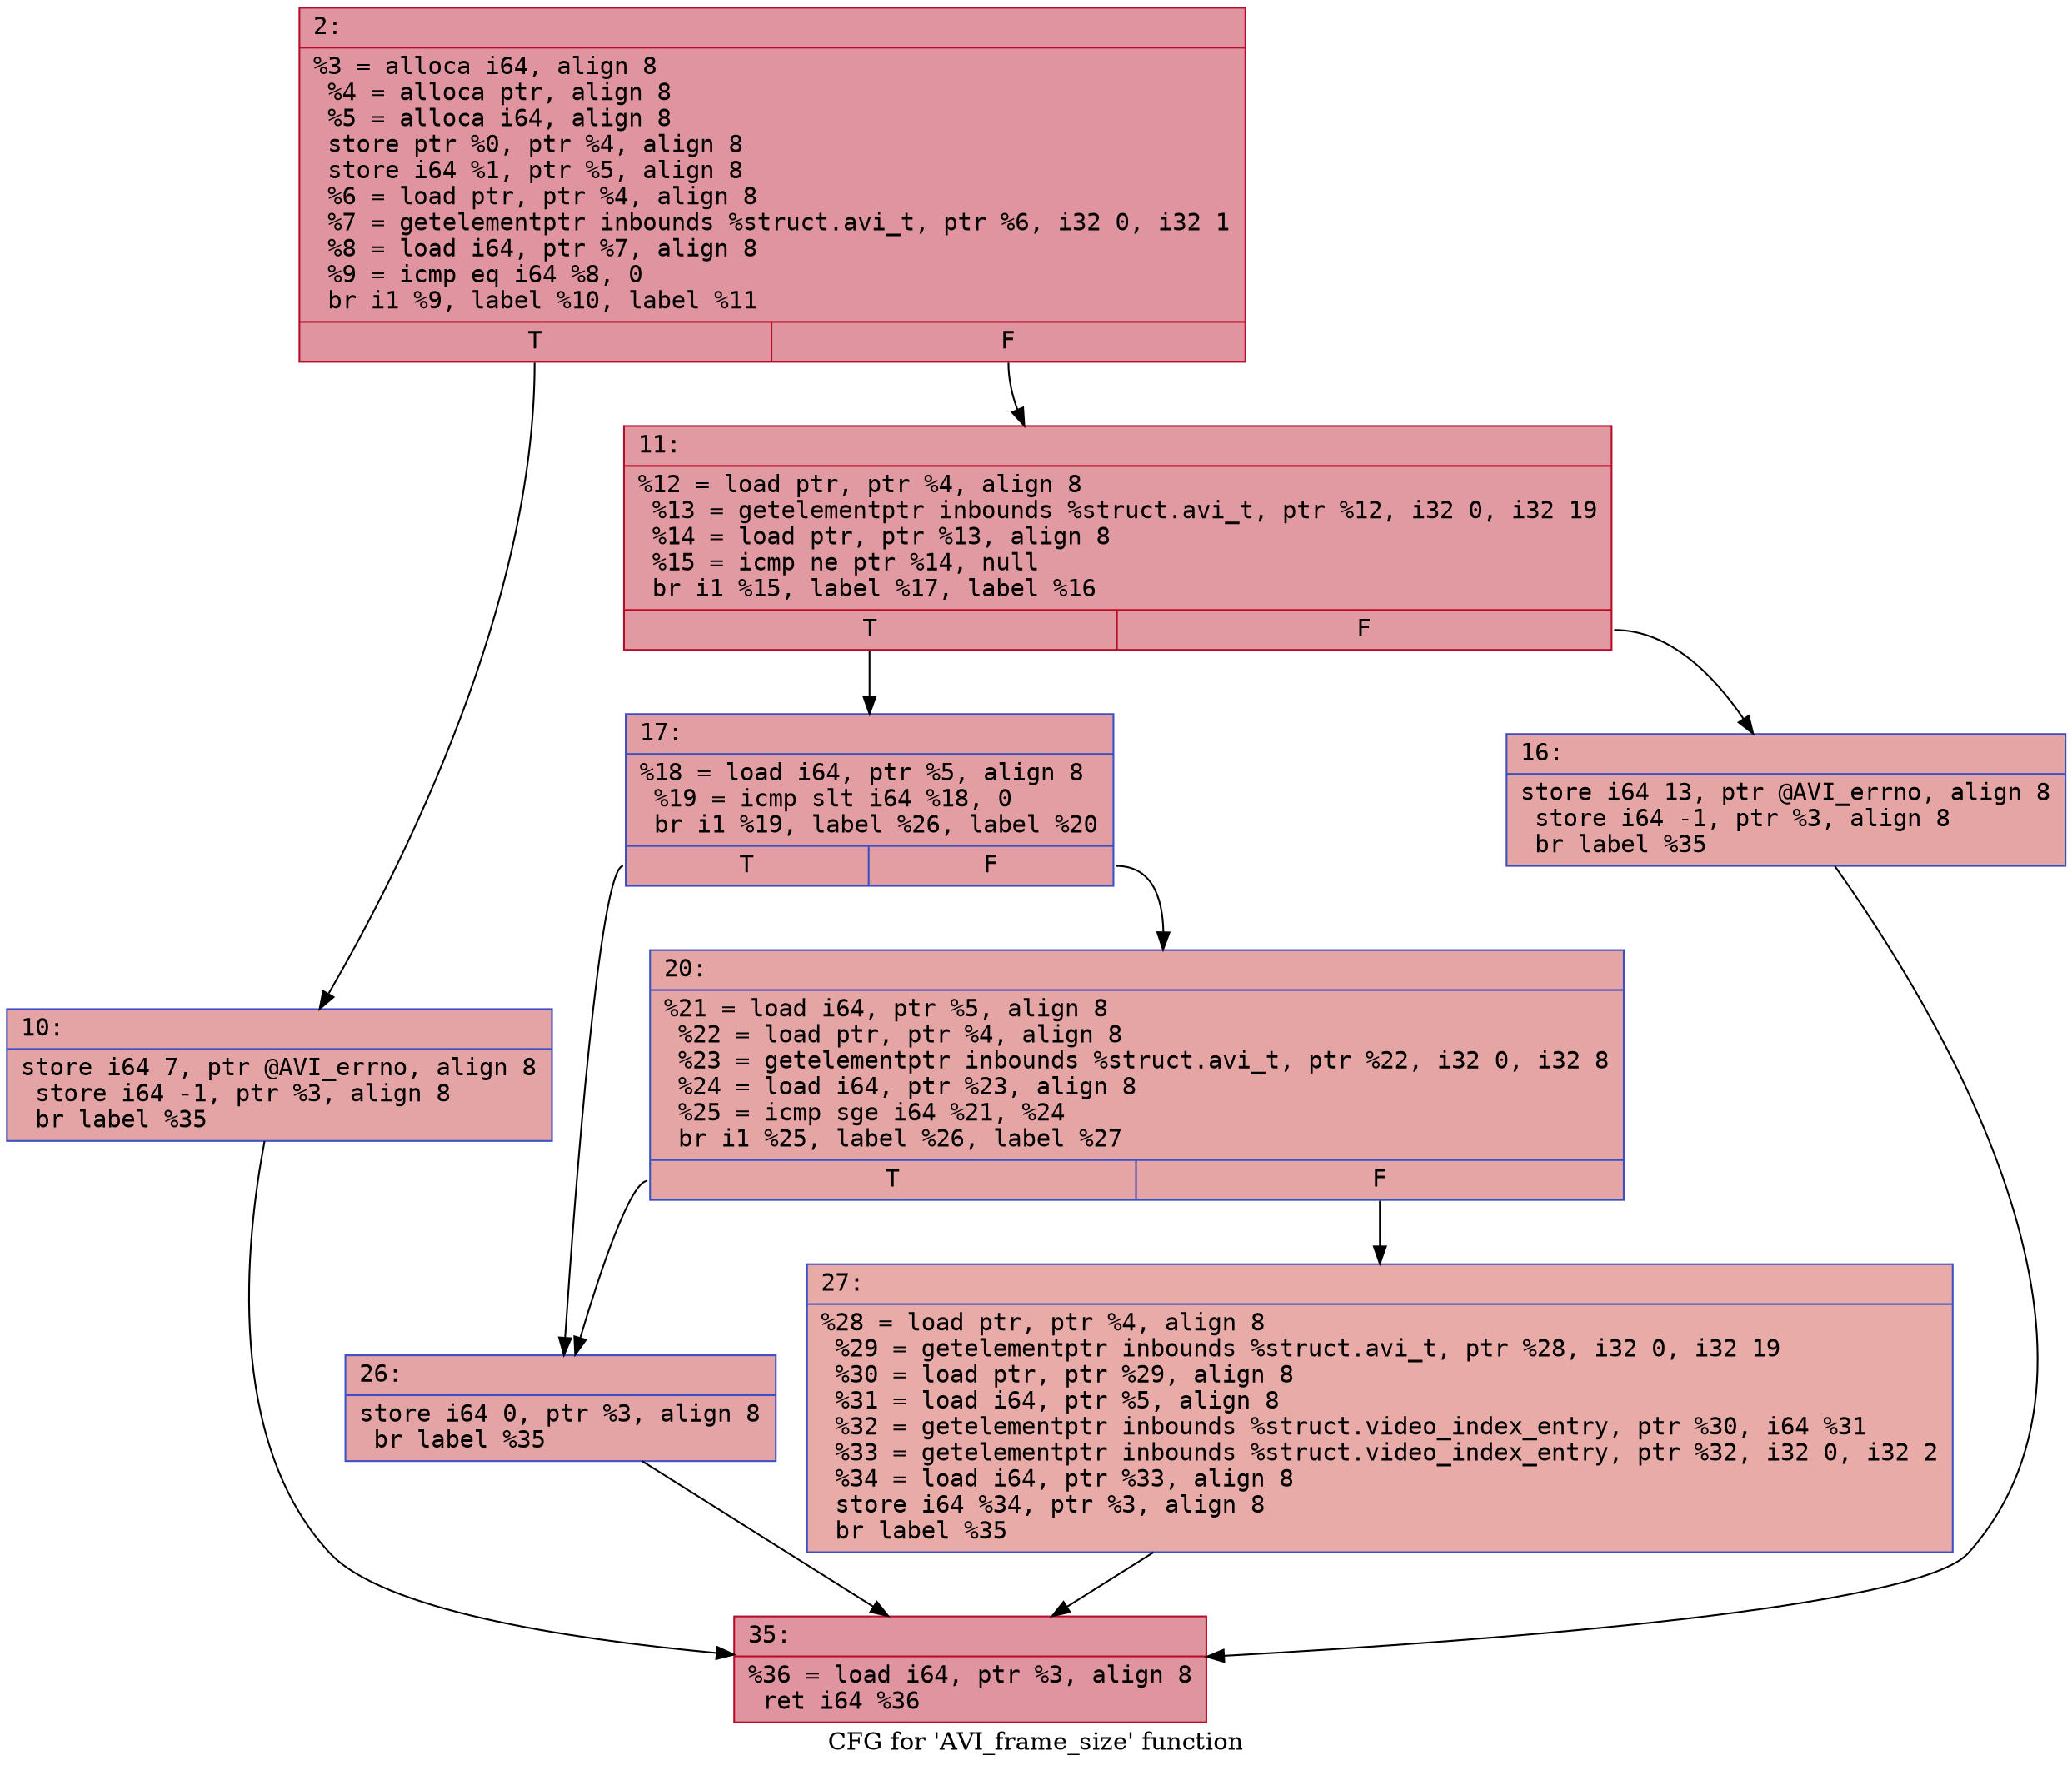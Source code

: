 digraph "CFG for 'AVI_frame_size' function" {
	label="CFG for 'AVI_frame_size' function";

	Node0x6000005a86e0 [shape=record,color="#b70d28ff", style=filled, fillcolor="#b70d2870" fontname="Courier",label="{2:\l|  %3 = alloca i64, align 8\l  %4 = alloca ptr, align 8\l  %5 = alloca i64, align 8\l  store ptr %0, ptr %4, align 8\l  store i64 %1, ptr %5, align 8\l  %6 = load ptr, ptr %4, align 8\l  %7 = getelementptr inbounds %struct.avi_t, ptr %6, i32 0, i32 1\l  %8 = load i64, ptr %7, align 8\l  %9 = icmp eq i64 %8, 0\l  br i1 %9, label %10, label %11\l|{<s0>T|<s1>F}}"];
	Node0x6000005a86e0:s0 -> Node0x6000005a8730[tooltip="2 -> 10\nProbability 37.50%" ];
	Node0x6000005a86e0:s1 -> Node0x6000005a8780[tooltip="2 -> 11\nProbability 62.50%" ];
	Node0x6000005a8730 [shape=record,color="#3d50c3ff", style=filled, fillcolor="#c32e3170" fontname="Courier",label="{10:\l|  store i64 7, ptr @AVI_errno, align 8\l  store i64 -1, ptr %3, align 8\l  br label %35\l}"];
	Node0x6000005a8730 -> Node0x6000005a8960[tooltip="10 -> 35\nProbability 100.00%" ];
	Node0x6000005a8780 [shape=record,color="#b70d28ff", style=filled, fillcolor="#bb1b2c70" fontname="Courier",label="{11:\l|  %12 = load ptr, ptr %4, align 8\l  %13 = getelementptr inbounds %struct.avi_t, ptr %12, i32 0, i32 19\l  %14 = load ptr, ptr %13, align 8\l  %15 = icmp ne ptr %14, null\l  br i1 %15, label %17, label %16\l|{<s0>T|<s1>F}}"];
	Node0x6000005a8780:s0 -> Node0x6000005a8820[tooltip="11 -> 17\nProbability 62.50%" ];
	Node0x6000005a8780:s1 -> Node0x6000005a87d0[tooltip="11 -> 16\nProbability 37.50%" ];
	Node0x6000005a87d0 [shape=record,color="#3d50c3ff", style=filled, fillcolor="#c5333470" fontname="Courier",label="{16:\l|  store i64 13, ptr @AVI_errno, align 8\l  store i64 -1, ptr %3, align 8\l  br label %35\l}"];
	Node0x6000005a87d0 -> Node0x6000005a8960[tooltip="16 -> 35\nProbability 100.00%" ];
	Node0x6000005a8820 [shape=record,color="#3d50c3ff", style=filled, fillcolor="#be242e70" fontname="Courier",label="{17:\l|  %18 = load i64, ptr %5, align 8\l  %19 = icmp slt i64 %18, 0\l  br i1 %19, label %26, label %20\l|{<s0>T|<s1>F}}"];
	Node0x6000005a8820:s0 -> Node0x6000005a88c0[tooltip="17 -> 26\nProbability 37.50%" ];
	Node0x6000005a8820:s1 -> Node0x6000005a8870[tooltip="17 -> 20\nProbability 62.50%" ];
	Node0x6000005a8870 [shape=record,color="#3d50c3ff", style=filled, fillcolor="#c5333470" fontname="Courier",label="{20:\l|  %21 = load i64, ptr %5, align 8\l  %22 = load ptr, ptr %4, align 8\l  %23 = getelementptr inbounds %struct.avi_t, ptr %22, i32 0, i32 8\l  %24 = load i64, ptr %23, align 8\l  %25 = icmp sge i64 %21, %24\l  br i1 %25, label %26, label %27\l|{<s0>T|<s1>F}}"];
	Node0x6000005a8870:s0 -> Node0x6000005a88c0[tooltip="20 -> 26\nProbability 50.00%" ];
	Node0x6000005a8870:s1 -> Node0x6000005a8910[tooltip="20 -> 27\nProbability 50.00%" ];
	Node0x6000005a88c0 [shape=record,color="#3d50c3ff", style=filled, fillcolor="#c32e3170" fontname="Courier",label="{26:\l|  store i64 0, ptr %3, align 8\l  br label %35\l}"];
	Node0x6000005a88c0 -> Node0x6000005a8960[tooltip="26 -> 35\nProbability 100.00%" ];
	Node0x6000005a8910 [shape=record,color="#3d50c3ff", style=filled, fillcolor="#cc403a70" fontname="Courier",label="{27:\l|  %28 = load ptr, ptr %4, align 8\l  %29 = getelementptr inbounds %struct.avi_t, ptr %28, i32 0, i32 19\l  %30 = load ptr, ptr %29, align 8\l  %31 = load i64, ptr %5, align 8\l  %32 = getelementptr inbounds %struct.video_index_entry, ptr %30, i64 %31\l  %33 = getelementptr inbounds %struct.video_index_entry, ptr %32, i32 0, i32 2\l  %34 = load i64, ptr %33, align 8\l  store i64 %34, ptr %3, align 8\l  br label %35\l}"];
	Node0x6000005a8910 -> Node0x6000005a8960[tooltip="27 -> 35\nProbability 100.00%" ];
	Node0x6000005a8960 [shape=record,color="#b70d28ff", style=filled, fillcolor="#b70d2870" fontname="Courier",label="{35:\l|  %36 = load i64, ptr %3, align 8\l  ret i64 %36\l}"];
}
